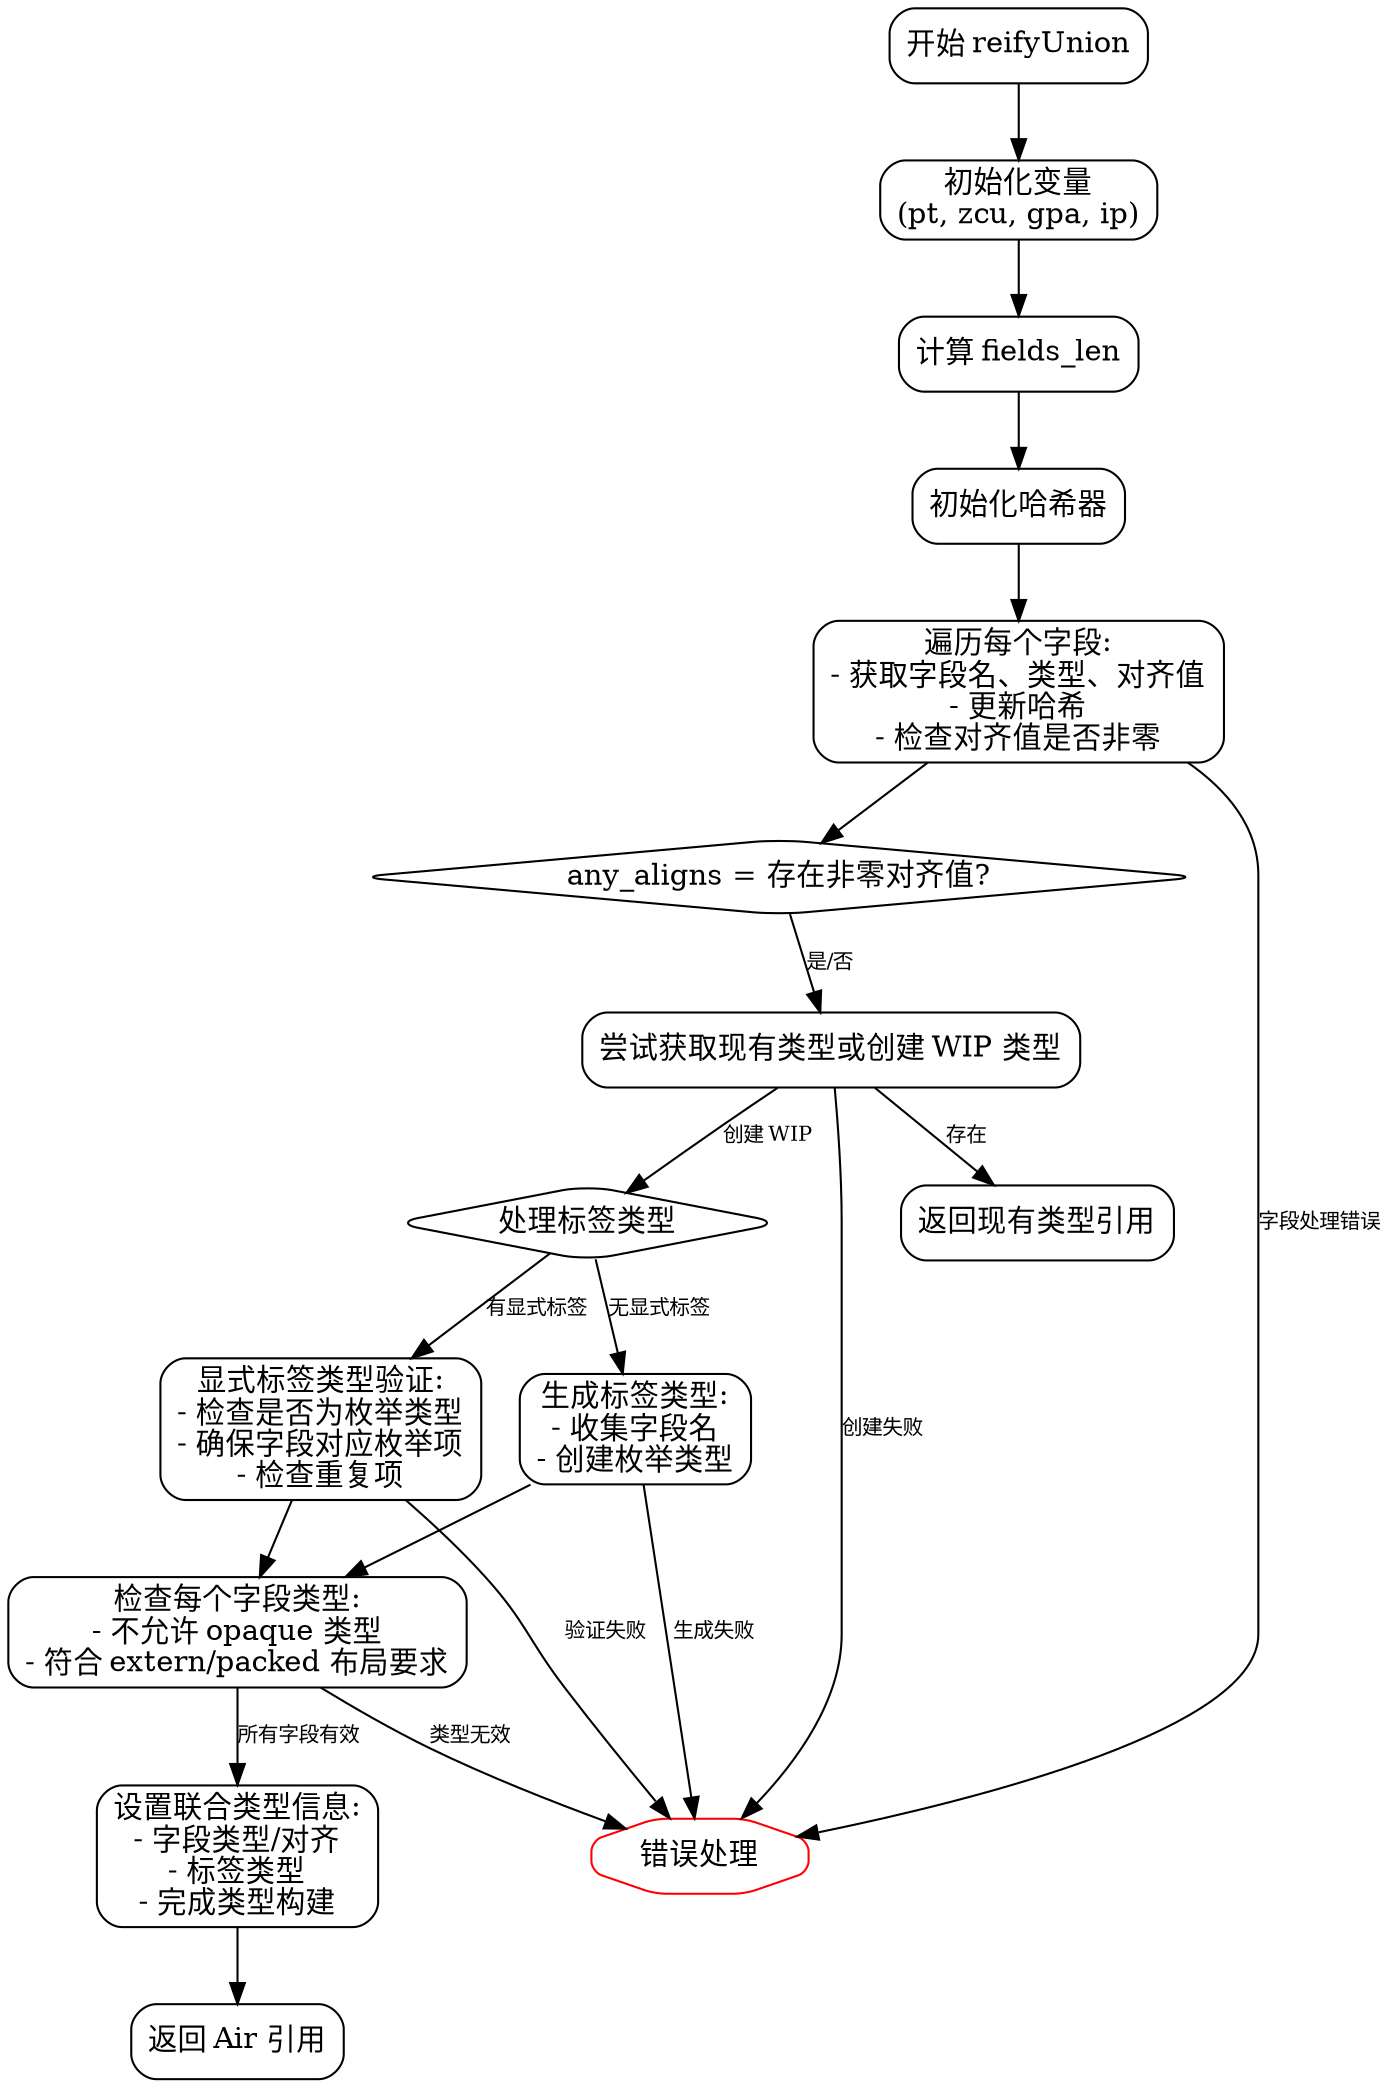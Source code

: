 
digraph reifyUnion_flowchart {
    node [shape=rectangle, style=rounded];
    edge [fontsize=10];

    start [label="开始 reifyUnion"];
    init_vars [label="初始化变量\n(pt, zcu, gpa, ip)"];
    calc_fields_len [label="计算 fields_len"];
    init_hasher [label="初始化哈希器"];
    process_fields [label="遍历每个字段:\n- 获取字段名、类型、对齐值\n- 更新哈希\n- 检查对齐值是否非零"];
    check_any_aligns [label="any_aligns = 存在非零对齐值?", shape=diamond];
    get_wip_type [label="尝试获取现有类型或创建 WIP 类型"];
    existing_type [label="返回现有类型引用"];
    handle_tag_type [label="处理标签类型", shape=diamond];
    explicit_tag [label="显式标签类型验证:\n- 检查是否为枚举类型\n- 确保字段对应枚举项\n- 检查重复项"];
    generate_tag [label="生成标签类型:\n- 收集字段名\n- 创建枚举类型"];
    check_field_types [label="检查每个字段类型:\n- 不允许 opaque 类型\n- 符合 extern/packed 布局要求"];
    setup_union [label="设置联合类型信息:\n- 字段类型/对齐\n- 标签类型\n- 完成类型构建"];
    return_result [label="返回 Air 引用"];
    error_handling [label="错误处理", shape=octagon, color=red];

    start -> init_vars;
    init_vars -> calc_fields_len;
    calc_fields_len -> init_hasher;
    init_hasher -> process_fields;
    process_fields -> check_any_aligns;
    check_any_aligns -> get_wip_type [label="是/否"];
    get_wip_type -> existing_type [label="存在"];
    get_wip_type -> handle_tag_type [label="创建 WIP"];

    handle_tag_type -> explicit_tag [label="有显式标签"];
    handle_tag_type -> generate_tag [label="无显式标签"];
    explicit_tag -> check_field_types;
    generate_tag -> check_field_types;

    check_field_types -> setup_union [label="所有字段有效"];
    setup_union -> return_result;

    // 错误路径
    process_fields -> error_handling [label="字段处理错误"];
    get_wip_type -> error_handling [label="创建失败"];
    explicit_tag -> error_handling [label="验证失败"];
    generate_tag -> error_handling [label="生成失败"];
    check_field_types -> error_handling [label="类型无效"];
}
